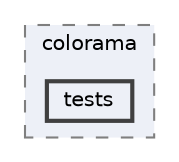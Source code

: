 digraph "C:/Users/LukeMabie/documents/Development/Password_Saver_Using_Django-master/venv/Lib/site-packages/pip/_vendor/colorama/tests"
{
 // LATEX_PDF_SIZE
  bgcolor="transparent";
  edge [fontname=Helvetica,fontsize=10,labelfontname=Helvetica,labelfontsize=10];
  node [fontname=Helvetica,fontsize=10,shape=box,height=0.2,width=0.4];
  compound=true
  subgraph clusterdir_77ffad4e6ea9d6533ff3bea567b7756f {
    graph [ bgcolor="#edf0f7", pencolor="grey50", label="colorama", fontname=Helvetica,fontsize=10 style="filled,dashed", URL="dir_77ffad4e6ea9d6533ff3bea567b7756f.html",tooltip=""]
  dir_4b2d7878fef39b2f2c9bde34211e0a7a [label="tests", fillcolor="#edf0f7", color="grey25", style="filled,bold", URL="dir_4b2d7878fef39b2f2c9bde34211e0a7a.html",tooltip=""];
  }
}
